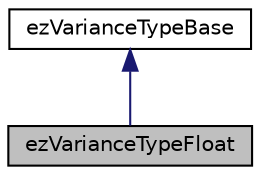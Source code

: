 digraph "ezVarianceTypeFloat"
{
 // LATEX_PDF_SIZE
  edge [fontname="Helvetica",fontsize="10",labelfontname="Helvetica",labelfontsize="10"];
  node [fontname="Helvetica",fontsize="10",shape=record];
  Node1 [label="ezVarianceTypeFloat",height=0.2,width=0.4,color="black", fillcolor="grey75", style="filled", fontcolor="black",tooltip=" "];
  Node2 -> Node1 [dir="back",color="midnightblue",fontsize="10",style="solid",fontname="Helvetica"];
  Node2 [label="ezVarianceTypeBase",height=0.2,width=0.4,color="black", fillcolor="white", style="filled",URL="$d7/d3e/structez_variance_type_base.htm",tooltip=" "];
}
